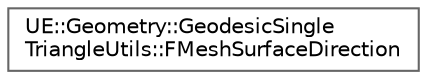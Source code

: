 digraph "Graphical Class Hierarchy"
{
 // INTERACTIVE_SVG=YES
 // LATEX_PDF_SIZE
  bgcolor="transparent";
  edge [fontname=Helvetica,fontsize=10,labelfontname=Helvetica,labelfontsize=10];
  node [fontname=Helvetica,fontsize=10,shape=box,height=0.2,width=0.4];
  rankdir="LR";
  Node0 [id="Node000000",label="UE::Geometry::GeodesicSingle\lTriangleUtils::FMeshSurfaceDirection",height=0.2,width=0.4,color="grey40", fillcolor="white", style="filled",URL="$d6/d6e/structUE_1_1Geometry_1_1GeodesicSingleTriangleUtils_1_1FMeshSurfaceDirection.html",tooltip=" "];
}
